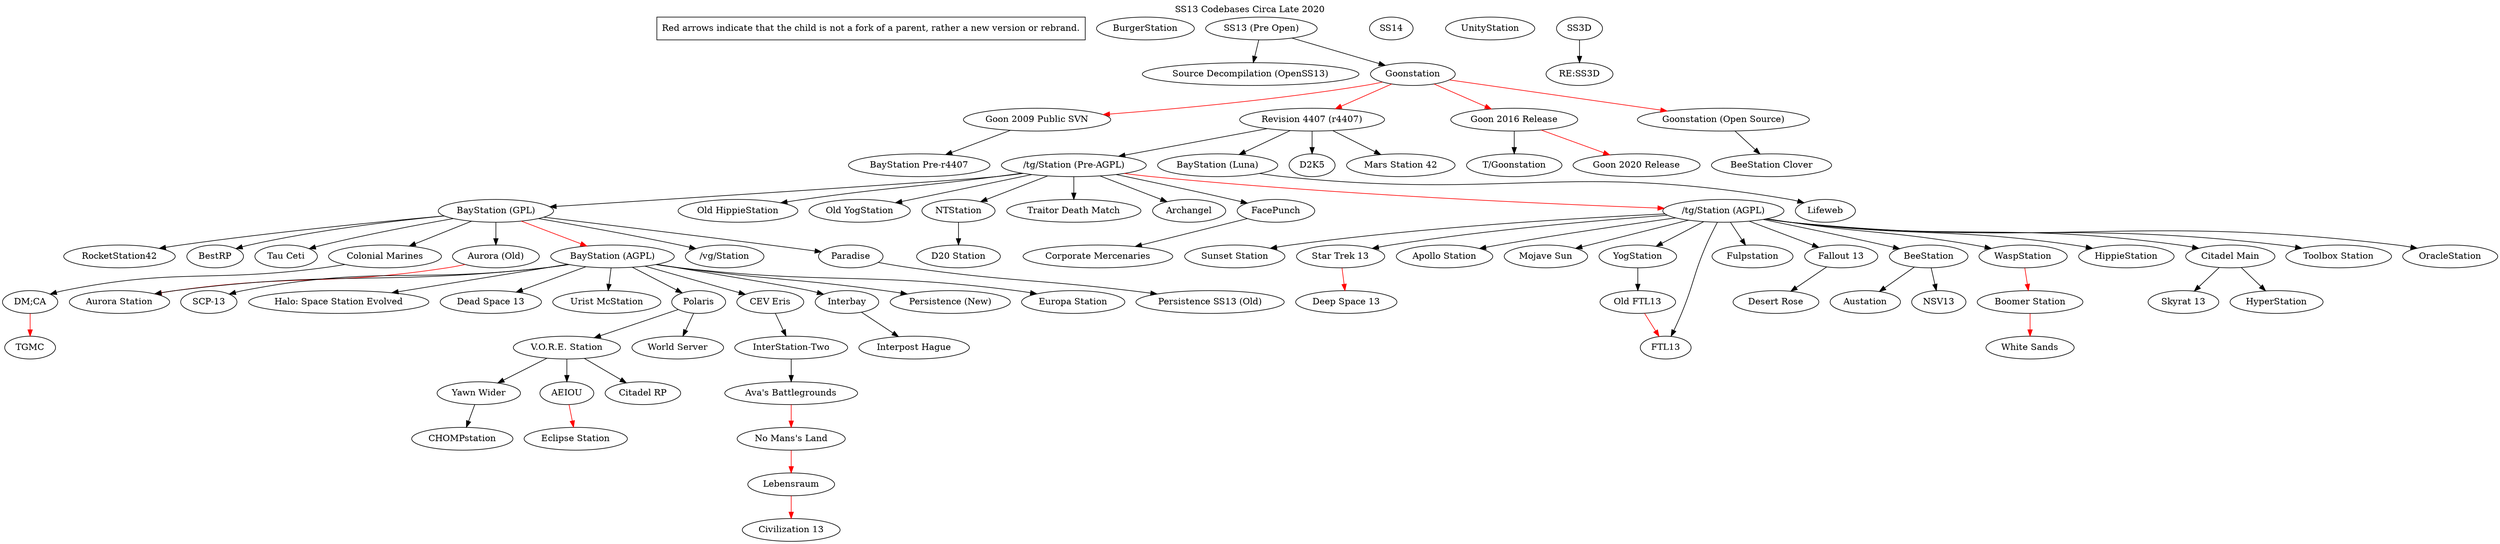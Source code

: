 digraph  G {
	label = "SS13 Codebases Circa Late 2020"
	labelloc="top"
	

	// info boxes
	"Red arrows indicate that the child is not a fork of a parent, rather a new version or rebrand." [shape=rectangle]

	"BurgerStation"
	"SS13 (Pre Open)" -> "Source Decompilation (OpenSS13)"
	"Source Decompilation (OpenSS13)"
	"SS13 (Pre Open)" -> "Goonstation"
	"Goonstation" -> "Goon 2009 Public SVN" [color=red]
	"Goon 2009 Public SVN" -> "BayStation Pre-r4407"
	"Goonstation" -> "Revision 4407 (r4407)" [color=red]
	"Goonstation" -> "Goon 2016 Release" [color=red]
	"Goon 2016 Release" -> "T/Goonstation"
	"Goon 2016 Release" -> "Goon 2020 Release" [color=red]
	"Goonstation" -> "Goonstation (Open Source)" [color=red]
	"Goonstation (Open Source)" -> "BeeStation Clover"	
	"Revision 4407 (r4407)" -> "/tg/Station (Pre-AGPL)"
	"Revision 4407 (r4407)" -> "BayStation (Luna)"
	"Revision 4407 (r4407)" -> "D2K5"
	"Revision 4407 (r4407)" -> "Mars Station 42"
	"BayStation (Luna)" -> "Lifeweb"
	"/tg/Station (Pre-AGPL)" -> "/tg/Station (AGPL)" [color=red]
	"/tg/Station (Pre-AGPL)" -> "BayStation (GPL)"
	"/tg/Station (Pre-AGPL)" -> "Old HippieStation"
	"/tg/Station (Pre-AGPL)" -> "Old YogStation"
	"/tg/Station (Pre-AGPL)" -> "NTStation"
	"/tg/Station (Pre-AGPL)" -> "Traitor Death Match"
	"/tg/Station (Pre-AGPL)" -> "Archangel"
	"/tg/Station (Pre-AGPL)" -> "FacePunch"
	"NTStation" -> "D20 Station"
	"FacePunch" -> "Corporate Mercenaries"
	"BayStation (GPL)" -> "/vg/Station"
	"BayStation (GPL)" -> "Paradise"
	"Paradise" -> "Persistence SS13 (Old)"
	"BayStation (GPL)" -> "RocketStation42"
	"BayStation (GPL)" -> "BestRP"
	"BayStation (GPL)" -> "Tau Ceti"
	"BayStation (GPL)" -> "Aurora (Old)"
	"Aurora (Old)" -> "Aurora Station" [color=red]
	"BayStation (GPL)" -> "Colonial Marines"
	"Colonial Marines" -> "DM;CA"
	"DM;CA" -> "TGMC" [color=red]
	"BayStation (GPL)" -> "BayStation (AGPL)" [color=red]
	"/tg/Station (AGPL)" -> "YogStation"
	"YogStation" -> "Old FTL13"
	"Old FTL13" -> "FTL13" [color=red]
	"/tg/Station (AGPL)" -> "Fulpstation"
	"/tg/Station (AGPL)" -> "FTL13"
	"/tg/Station (AGPL)" -> "Fallout 13"
	"Fallout 13" -> "Desert Rose"
	"/tg/Station (AGPL)" -> "BeeStation"
	"BeeStation" -> "NSV13"
	"BeeStation" -> "Austation"
	"/tg/Station (AGPL)" -> "WaspStation"
	"WaspStation" -> "Boomer Station" [color=red]
	"Boomer Station" -> "White Sands" [color=red]
	"/tg/Station (AGPL)" -> "HippieStation"
	"/tg/Station (AGPL)" -> "Citadel Main"
	"Citadel Main" -> "HyperStation"
	"Citadel Main" -> "Skyrat 13"
	"/tg/Station (AGPL)" -> "Toolbox Station"
	"/tg/Station (AGPL)" -> "OracleStation"
	"/tg/Station (AGPL)" -> "Sunset Station"
	"/tg/Station (AGPL)" -> "Star Trek 13"
	"Star Trek 13" -> "Deep Space 13" [color=red]
	"/tg/Station (AGPL)" -> "Apollo Station"
	"/tg/Station (AGPL)" -> "Mojave Sun"
	"BayStation (AGPL)" -> "Persistence (New)"
	"BayStation (AGPL)" -> "Europa Station"
	"BayStation (AGPL)" -> "SCP-13"
	"BayStation (AGPL)" -> "Halo: Space Station Evolved"
	"BayStation (AGPL)" -> "Dead Space 13"
	"BayStation (AGPL)" -> "Aurora Station"
	"BayStation (AGPL)" -> "Urist McStation"
	"BayStation (AGPL)" -> "Polaris"
	"Polaris" -> "World Server"
	"BayStation (AGPL)" -> "CEV Eris"
	"CEV Eris" -> "InterStation-Two"
	"InterStation-Two" -> "Ava's Battlegrounds"
	"Ava's Battlegrounds" -> "No Mans's Land" [color=red]
	"No Mans's Land" -> "Lebensraum" [color=red]
	"Lebensraum" -> "Civilization 13" [color=red]
	"BayStation (AGPL)" -> "Interbay"
	"Interbay" -> "Interpost Hague"
	"Polaris" -> "V.O.R.E. Station"
	"V.O.R.E. Station" -> "Citadel RP"
	"V.O.R.E. Station" -> "Yawn Wider"
	"Yawn Wider" -> "CHOMPstation"
	"V.O.R.E. Station" -> "AEIOU"
	"AEIOU" -> "Eclipse Station" [color=red]
	"SS14"
	"UnityStation"
	"SS3D"
	"SS3D" -> "RE:SS3D"
}
